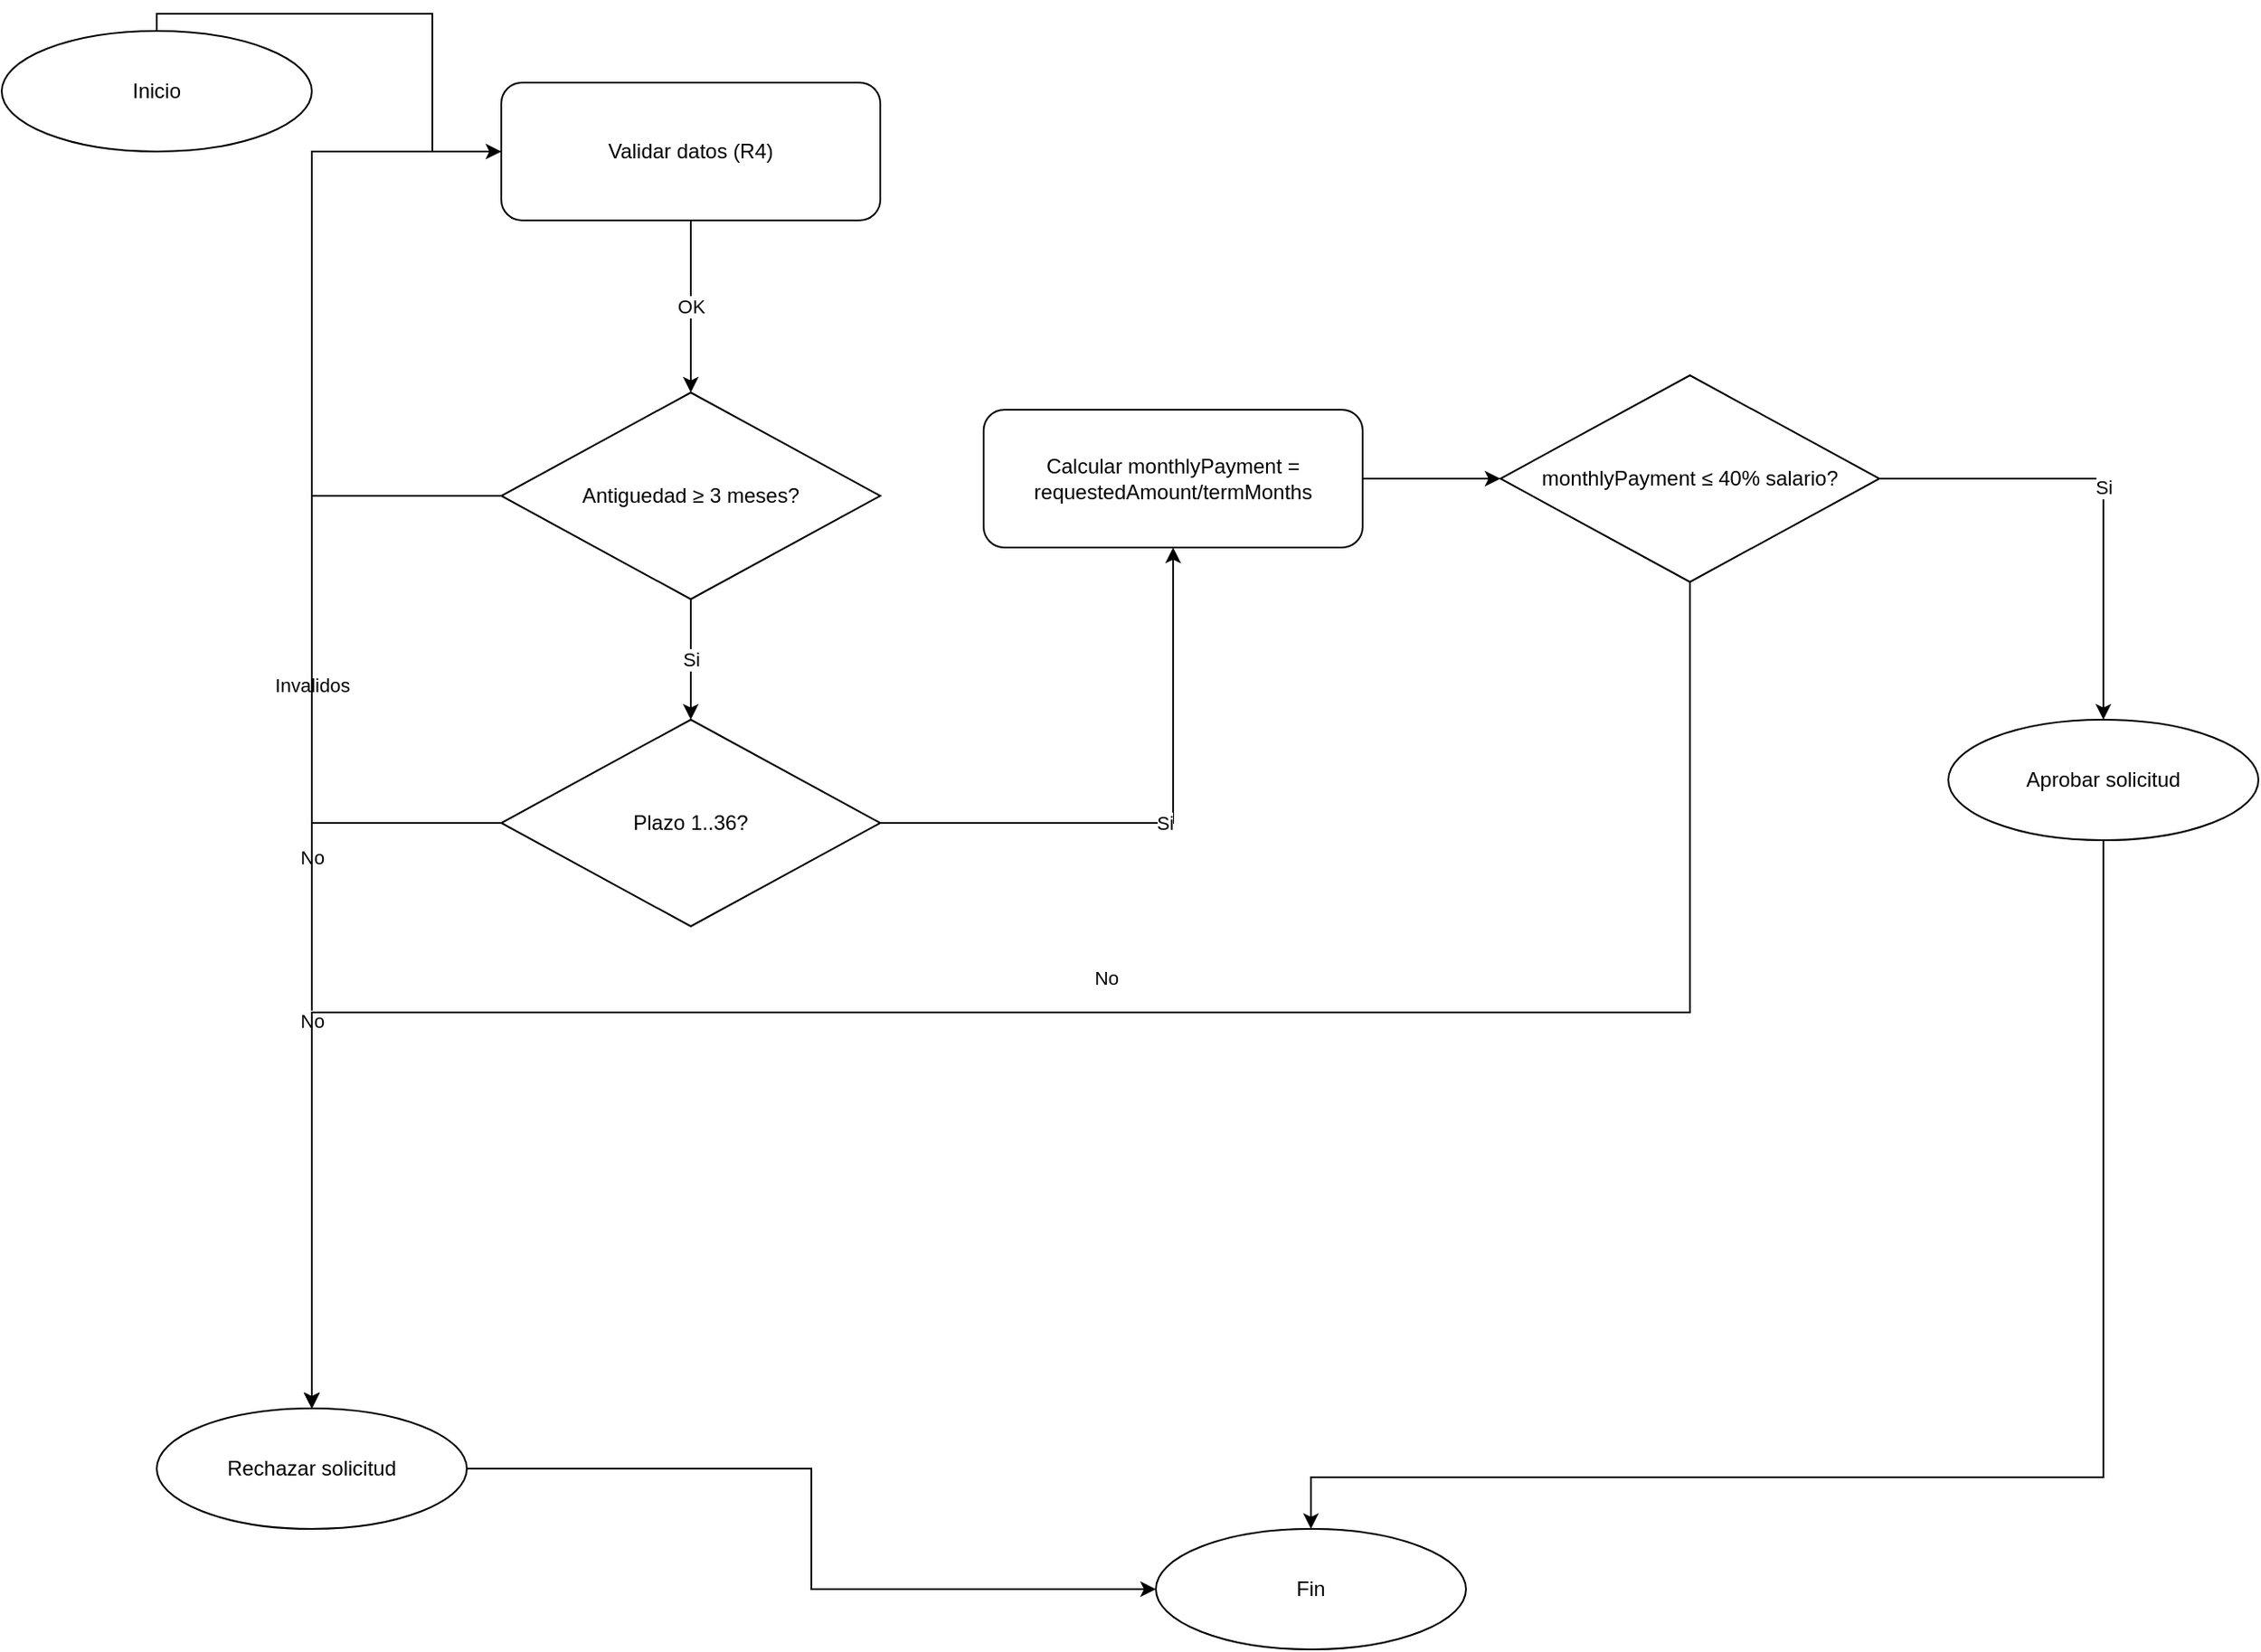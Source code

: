 <mxfile version="22.1.22" type="embed">
  <diagram name="Flujo - Elegibilidad" id="0">
    <mxGraphModel dx="1031" dy="1643" grid="1" gridSize="10" guides="1" tooltips="1" connect="1" arrows="1" fold="1" page="1" pageScale="1" pageWidth="1600" pageHeight="1000" math="0" shadow="0">
      <root>
        <mxCell id="0" />
        <mxCell id="1" parent="0" />
        <mxCell id="start" value="Inicio" style="shape=ellipse;whiteSpace=wrap;html=1;perimeter=ellipsePerimeter;" parent="1" vertex="1">
          <mxGeometry x="30" y="30" width="180" height="70" as="geometry" />
        </mxCell>
        <mxCell id="v4" value="Validar datos (R4)" style="rounded=1;whiteSpace=wrap;html=1;" parent="1" vertex="1">
          <mxGeometry x="320" y="60" width="220" height="80" as="geometry" />
        </mxCell>
        <mxCell id="r1" value="Antiguedad ≥ 3 meses?" style="rhombus;whiteSpace=wrap;html=1;" parent="1" vertex="1">
          <mxGeometry x="320" y="240" width="220" height="120" as="geometry" />
        </mxCell>
        <mxCell id="r2" value="Plazo 1..36?" style="rhombus;whiteSpace=wrap;html=1;" parent="1" vertex="1">
          <mxGeometry x="320" y="430" width="220" height="120" as="geometry" />
        </mxCell>
        <mxCell id="mp" value="Calcular monthlyPayment = requestedAmount/termMonths" style="rounded=1;whiteSpace=wrap;html=1;" parent="1" vertex="1">
          <mxGeometry x="600" y="250" width="220" height="80" as="geometry" />
        </mxCell>
        <mxCell id="r3" value="monthlyPayment ≤ 40% salario?" style="rhombus;whiteSpace=wrap;html=1;" parent="1" vertex="1">
          <mxGeometry x="900" y="230" width="220" height="120" as="geometry" />
        </mxCell>
        <mxCell id="rech" value="Rechazar solicitud" style="shape=ellipse;whiteSpace=wrap;html=1;perimeter=ellipsePerimeter;" parent="1" vertex="1">
          <mxGeometry x="120" y="830" width="180" height="70" as="geometry" />
        </mxCell>
        <mxCell id="aprobar" value="Aprobar solicitud" style="shape=ellipse;whiteSpace=wrap;html=1;perimeter=ellipsePerimeter;" parent="1" vertex="1">
          <mxGeometry x="1160" y="430" width="180" height="70" as="geometry" />
        </mxCell>
        <mxCell id="fin" value="Fin" style="shape=ellipse;whiteSpace=wrap;html=1;perimeter=ellipsePerimeter;" parent="1" vertex="1">
          <mxGeometry x="700" y="900" width="180" height="70" as="geometry" />
        </mxCell>
        <mxCell id="e_start_v4_4264" value="" style="edgeStyle=orthogonalEdgeStyle;rounded=0;orthogonalLoop=1;jettySize=auto;html=1;" parent="1" source="start" target="v4" edge="1">
          <mxGeometry relative="1" as="geometry">
            <Array as="points">
              <mxPoint x="120" y="20" />
              <mxPoint x="280" y="20" />
              <mxPoint x="280" y="100" />
            </Array>
          </mxGeometry>
        </mxCell>
        <mxCell id="e_v4_rech_5393" value="Invalidos" style="edgeStyle=orthogonalEdgeStyle;rounded=0;orthogonalLoop=1;jettySize=auto;html=1;" parent="1" source="v4" target="rech" edge="1">
          <mxGeometry relative="1" as="geometry" />
        </mxCell>
        <mxCell id="e_v4_r1_5860" value="OK" style="edgeStyle=orthogonalEdgeStyle;rounded=0;orthogonalLoop=1;jettySize=auto;html=1;" parent="1" source="v4" target="r1" edge="1">
          <mxGeometry relative="1" as="geometry" />
        </mxCell>
        <mxCell id="e_r1_rech_9763" value="No" style="edgeStyle=orthogonalEdgeStyle;rounded=0;orthogonalLoop=1;jettySize=auto;html=1;" parent="1" source="r1" target="rech" edge="1">
          <mxGeometry relative="1" as="geometry" />
        </mxCell>
        <mxCell id="e_r1_r2_7711" value="Si" style="edgeStyle=orthogonalEdgeStyle;rounded=0;orthogonalLoop=1;jettySize=auto;html=1;" parent="1" source="r1" target="r2" edge="1">
          <mxGeometry relative="1" as="geometry" />
        </mxCell>
        <mxCell id="e_r2_rech_6432" value="No" style="edgeStyle=orthogonalEdgeStyle;rounded=0;orthogonalLoop=1;jettySize=auto;html=1;" parent="1" source="r2" target="rech" edge="1">
          <mxGeometry relative="1" as="geometry" />
        </mxCell>
        <mxCell id="e_r2_mp_8932" value="Si" style="edgeStyle=orthogonalEdgeStyle;rounded=0;orthogonalLoop=1;jettySize=auto;html=1;" parent="1" source="r2" target="mp" edge="1">
          <mxGeometry relative="1" as="geometry" />
        </mxCell>
        <mxCell id="e_mp_r3_3652" value="" style="edgeStyle=orthogonalEdgeStyle;rounded=0;orthogonalLoop=1;jettySize=auto;html=1;" parent="1" source="mp" target="r3" edge="1">
          <mxGeometry relative="1" as="geometry" />
        </mxCell>
        <mxCell id="e_r3_rech_5014" value="No" style="edgeStyle=orthogonalEdgeStyle;rounded=0;orthogonalLoop=1;jettySize=auto;html=1;" parent="1" source="r3" target="rech" edge="1">
          <mxGeometry x="-0.078" y="-20" relative="1" as="geometry">
            <Array as="points">
              <mxPoint x="1010" y="600" />
              <mxPoint x="210" y="600" />
            </Array>
            <mxPoint x="1" as="offset" />
          </mxGeometry>
        </mxCell>
        <mxCell id="e_r3_aprobar_6263" value="Si" style="edgeStyle=orthogonalEdgeStyle;rounded=0;orthogonalLoop=1;jettySize=auto;html=1;" parent="1" source="r3" target="aprobar" edge="1">
          <mxGeometry relative="1" as="geometry" />
        </mxCell>
        <mxCell id="e_rech_fin_4578" value="" style="edgeStyle=orthogonalEdgeStyle;rounded=0;orthogonalLoop=1;jettySize=auto;html=1;" parent="1" source="rech" target="fin" edge="1">
          <mxGeometry relative="1" as="geometry" />
        </mxCell>
        <mxCell id="e_aprobar_fin_3805" value="" style="edgeStyle=orthogonalEdgeStyle;rounded=0;orthogonalLoop=1;jettySize=auto;html=1;" parent="1" source="aprobar" target="fin" edge="1">
          <mxGeometry relative="1" as="geometry">
            <Array as="points">
              <mxPoint x="1250" y="870" />
              <mxPoint x="790" y="870" />
            </Array>
          </mxGeometry>
        </mxCell>
      </root>
    </mxGraphModel>
  </diagram>
</mxfile>
